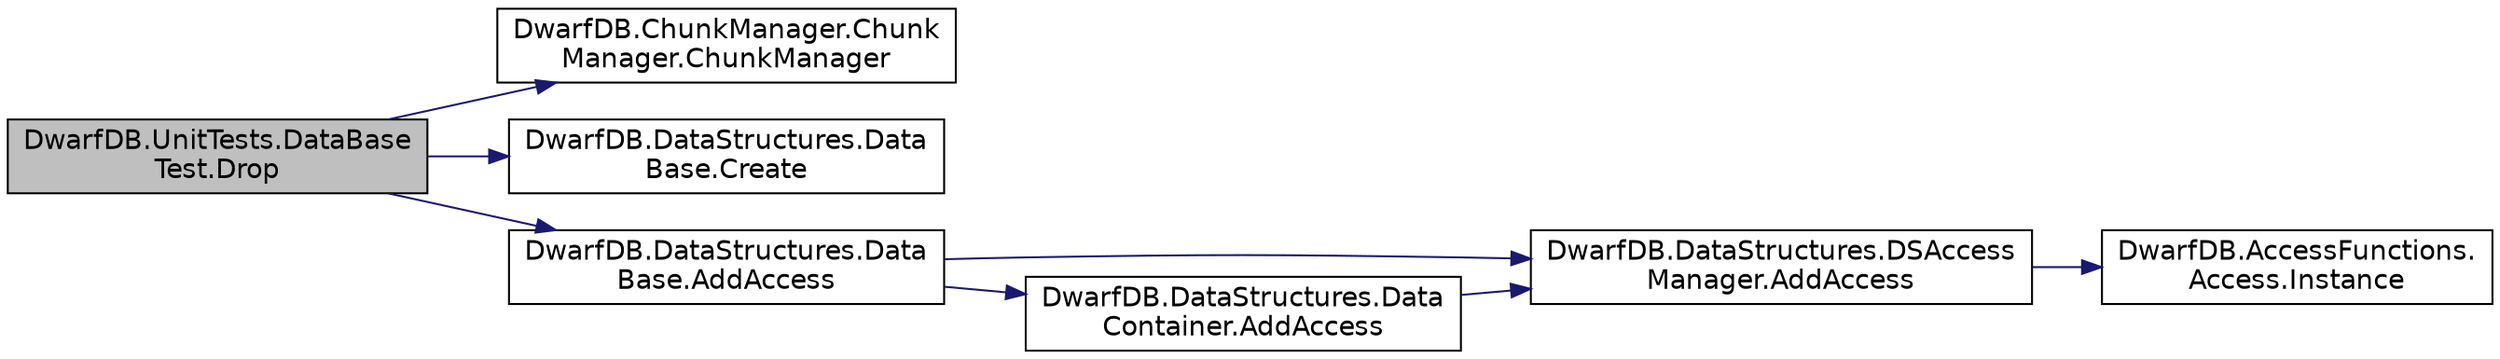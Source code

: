 digraph "DwarfDB.UnitTests.DataBaseTest.Drop"
{
  edge [fontname="Helvetica",fontsize="14",labelfontname="Helvetica",labelfontsize="14"];
  node [fontname="Helvetica",fontsize="14",shape=record];
  rankdir="LR";
  Node1 [label="DwarfDB.UnitTests.DataBase\lTest.Drop",height=0.2,width=0.4,color="black", fillcolor="grey75", style="filled", fontcolor="black"];
  Node1 -> Node2 [color="midnightblue",fontsize="14",style="solid",fontname="Helvetica"];
  Node2 [label="DwarfDB.ChunkManager.Chunk\lManager.ChunkManager",height=0.2,width=0.4,color="black", fillcolor="white", style="filled",URL="$dc/d3e/class_dwarf_d_b_1_1_chunk_manager_1_1_chunk_manager.html#af588b4a35c0cce78a9c7ac3261d7bb78"];
  Node1 -> Node3 [color="midnightblue",fontsize="14",style="solid",fontname="Helvetica"];
  Node3 [label="DwarfDB.DataStructures.Data\lBase.Create",height=0.2,width=0.4,color="black", fillcolor="white", style="filled",URL="$da/dfc/class_dwarf_d_b_1_1_data_structures_1_1_data_base.html#a2125965bbb7654634bced7627cc5ad88",tooltip="Creates a new DB "];
  Node1 -> Node4 [color="midnightblue",fontsize="14",style="solid",fontname="Helvetica"];
  Node4 [label="DwarfDB.DataStructures.Data\lBase.AddAccess",height=0.2,width=0.4,color="black", fillcolor="white", style="filled",URL="$da/dfc/class_dwarf_d_b_1_1_data_structures_1_1_data_base.html#a70e49a729cd901852e9c5a86717939c2",tooltip="Adding a new access record for our DB "];
  Node4 -> Node5 [color="midnightblue",fontsize="14",style="solid",fontname="Helvetica"];
  Node5 [label="DwarfDB.DataStructures.DSAccess\lManager.AddAccess",height=0.2,width=0.4,color="black", fillcolor="white", style="filled",URL="$d3/d82/class_dwarf_d_b_1_1_data_structures_1_1_d_s_access_manager.html#a0708fdb4b27cd177a440fb9c2a1811ed",tooltip="Adding a new access record for our DataStructure "];
  Node5 -> Node6 [color="midnightblue",fontsize="14",style="solid",fontname="Helvetica"];
  Node6 [label="DwarfDB.AccessFunctions.\lAccess.Instance",height=0.2,width=0.4,color="black", fillcolor="white", style="filled",URL="$d9/dbc/class_dwarf_d_b_1_1_access_functions_1_1_access.html#a5d908d2f2c1fc8df5f8d738ebc8e18d0",tooltip="Getting an instance for given user, level and object "];
  Node4 -> Node7 [color="midnightblue",fontsize="14",style="solid",fontname="Helvetica"];
  Node7 [label="DwarfDB.DataStructures.Data\lContainer.AddAccess",height=0.2,width=0.4,color="black", fillcolor="white", style="filled",URL="$d0/dbb/class_dwarf_d_b_1_1_data_structures_1_1_data_container.html#a6a6ab45d3aafedd286e55eb1f0725d00",tooltip="Adding a new access record for our DC "];
  Node7 -> Node5 [color="midnightblue",fontsize="14",style="solid",fontname="Helvetica"];
}
